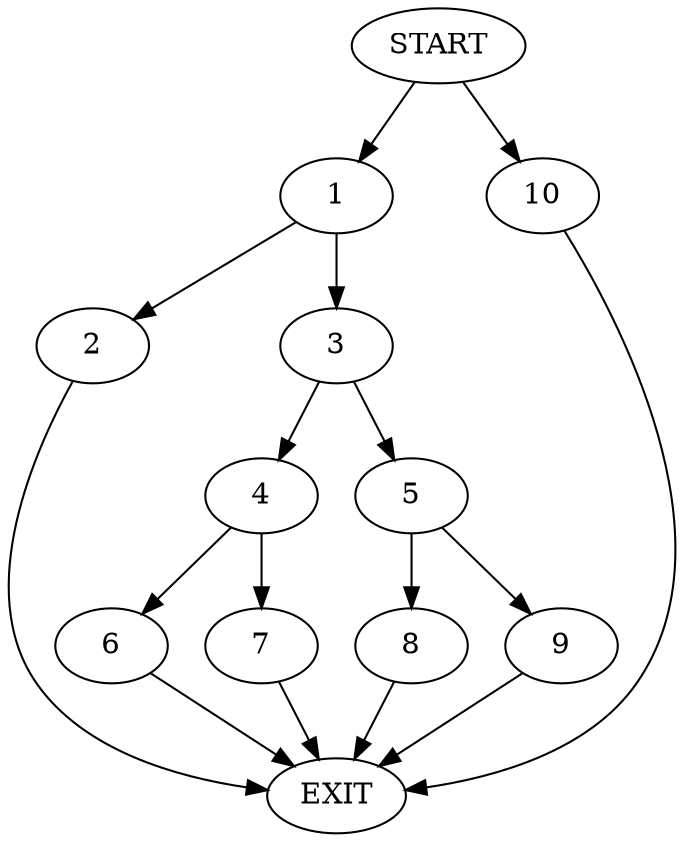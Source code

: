 digraph {
0 [label="START"]
11 [label="EXIT"]
0 -> 1
1 -> 2
1 -> 3
2 -> 11
3 -> 4
3 -> 5
4 -> 6
4 -> 7
5 -> 8
5 -> 9
6 -> 11
7 -> 11
0 -> 10
10 -> 11
9 -> 11
8 -> 11
}
